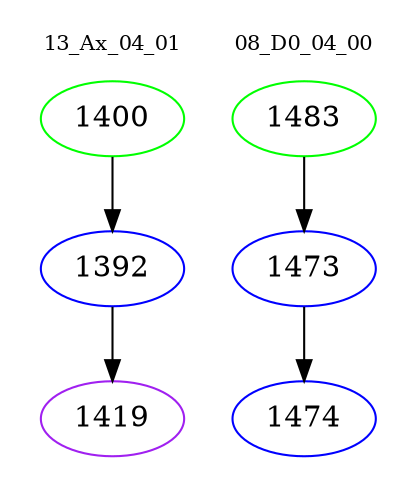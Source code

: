 digraph{
subgraph cluster_0 {
color = white
label = "13_Ax_04_01";
fontsize=10;
T0_1400 [label="1400", color="green"]
T0_1400 -> T0_1392 [color="black"]
T0_1392 [label="1392", color="blue"]
T0_1392 -> T0_1419 [color="black"]
T0_1419 [label="1419", color="purple"]
}
subgraph cluster_1 {
color = white
label = "08_D0_04_00";
fontsize=10;
T1_1483 [label="1483", color="green"]
T1_1483 -> T1_1473 [color="black"]
T1_1473 [label="1473", color="blue"]
T1_1473 -> T1_1474 [color="black"]
T1_1474 [label="1474", color="blue"]
}
}
